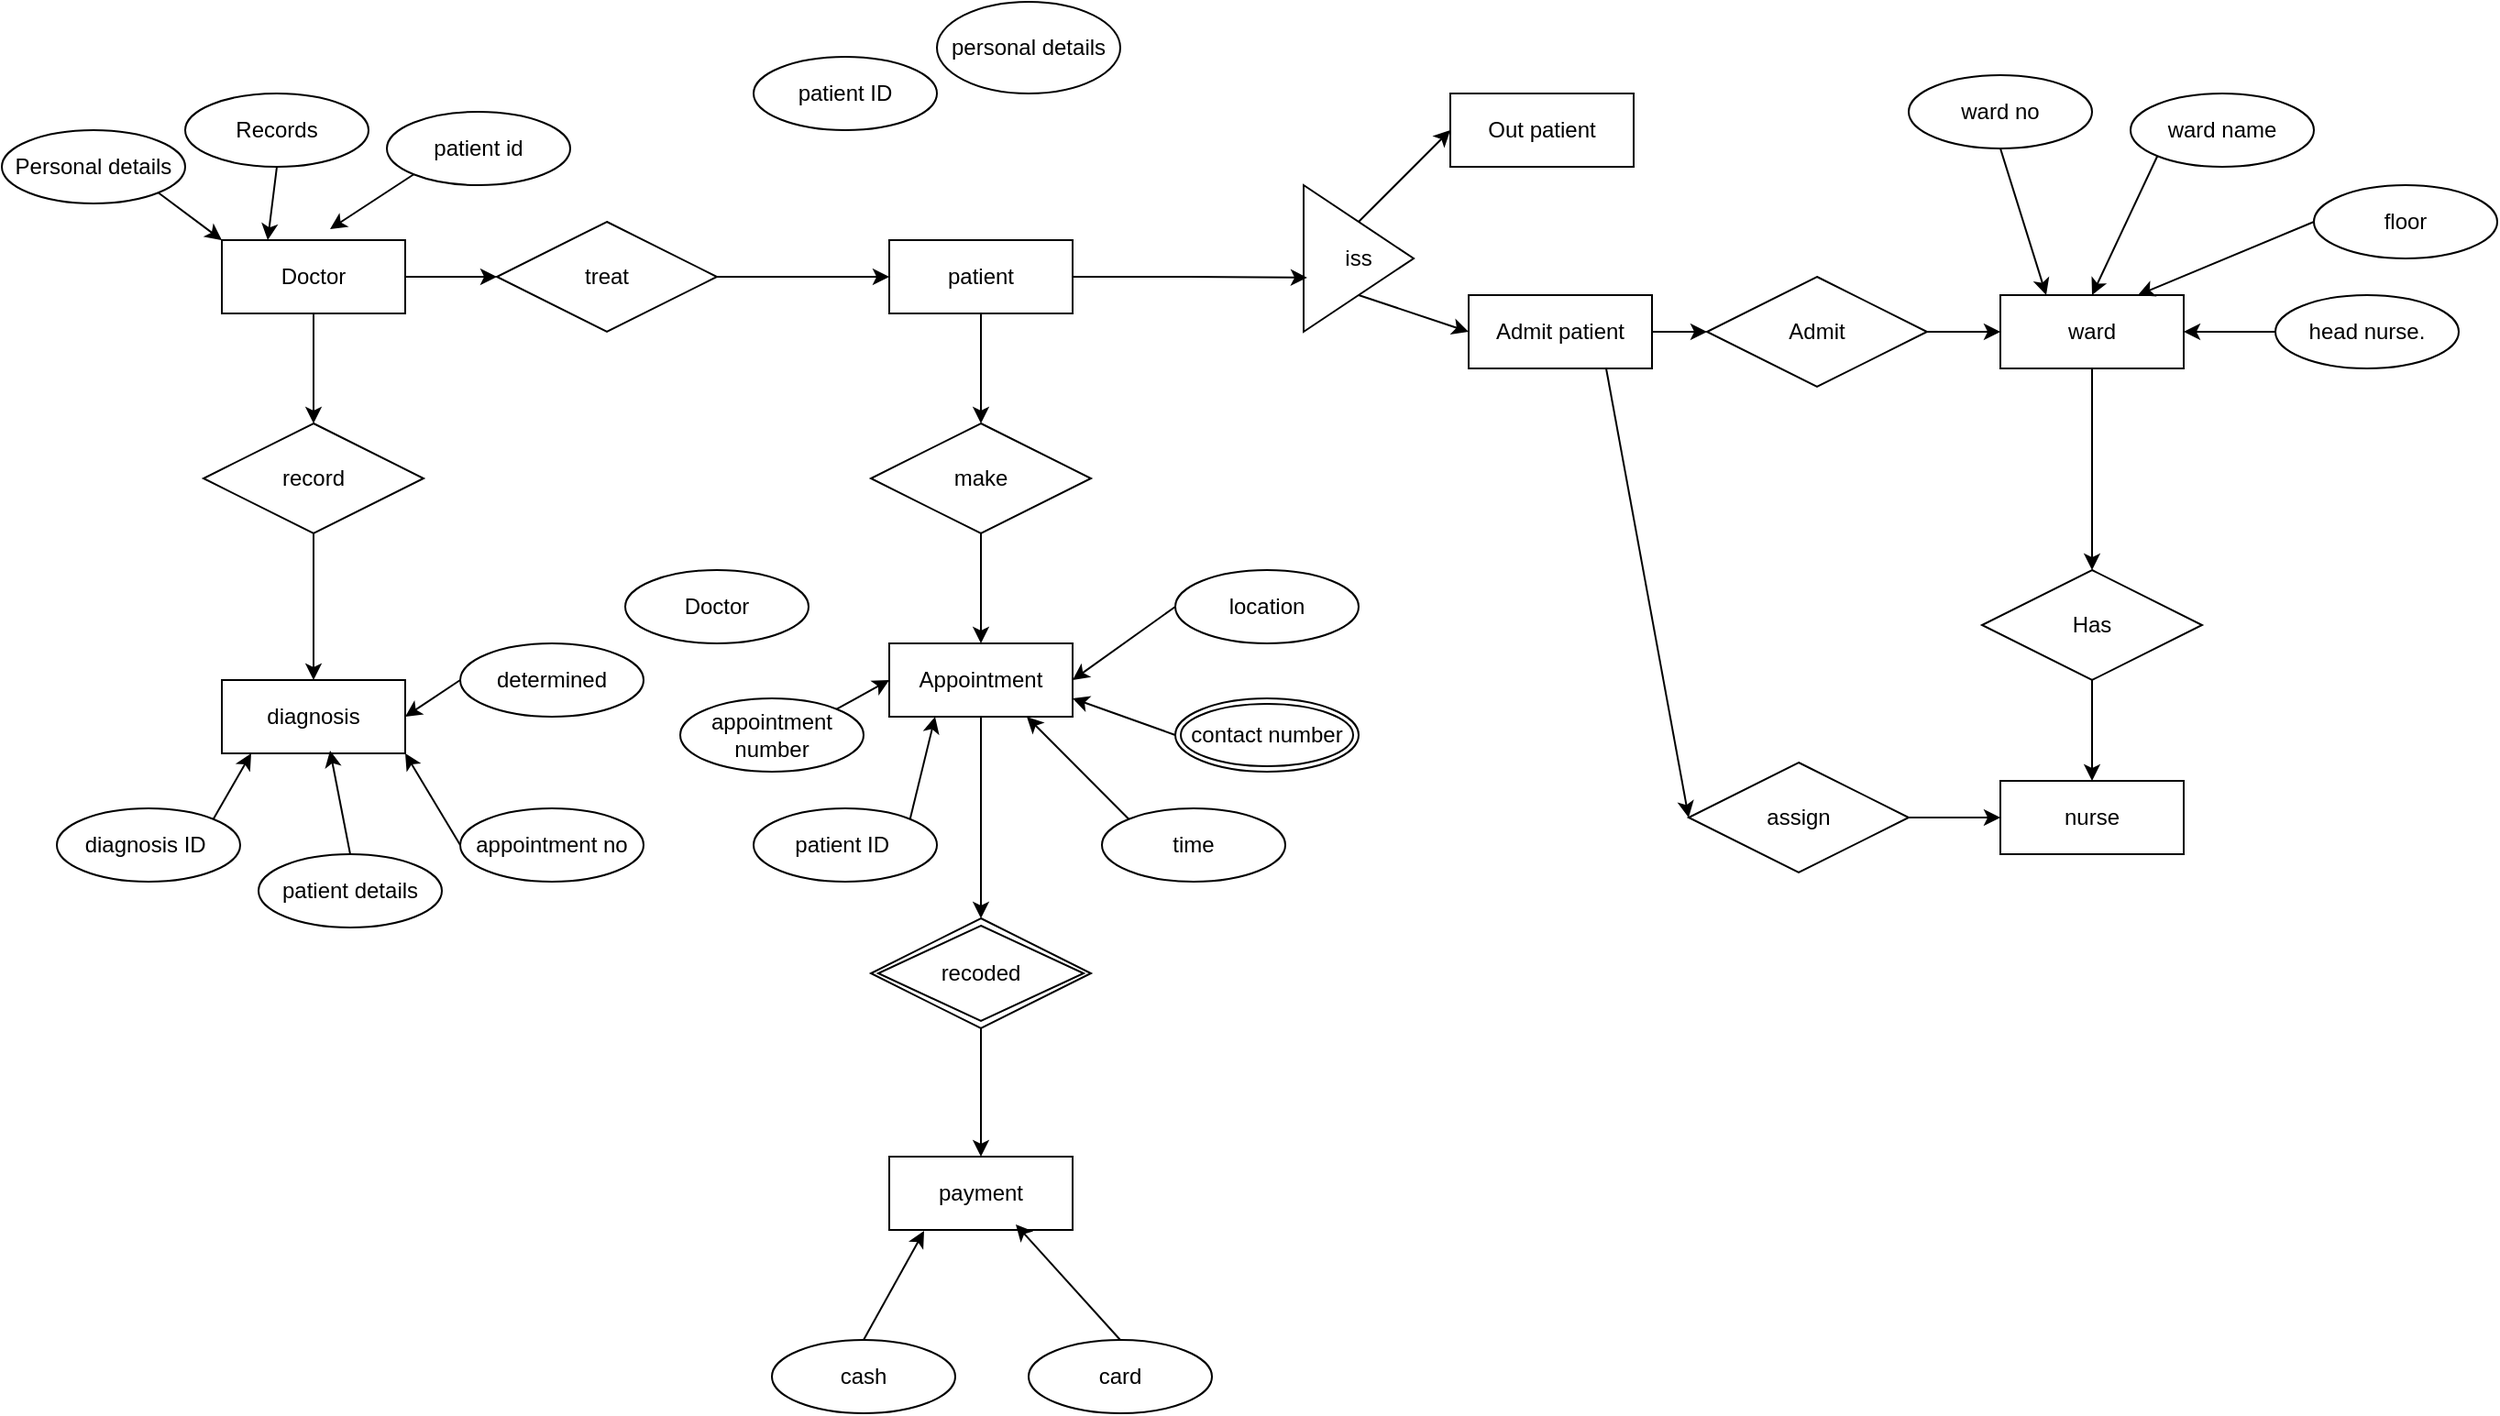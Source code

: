<mxfile version="21.5.2" type="device" pages="2">
  <diagram name="Page-1" id="FURdNrN0oUdLl79sUNwF">
    <mxGraphModel dx="1636" dy="566" grid="1" gridSize="10" guides="1" tooltips="1" connect="1" arrows="1" fold="1" page="1" pageScale="1" pageWidth="827" pageHeight="1169" math="0" shadow="0">
      <root>
        <mxCell id="0" />
        <mxCell id="1" parent="0" />
        <mxCell id="jiBfUynVm0UYuZoErs8x-9" value="" style="edgeStyle=orthogonalEdgeStyle;rounded=0;orthogonalLoop=1;jettySize=auto;html=1;" edge="1" parent="1" source="jiBfUynVm0UYuZoErs8x-1" target="jiBfUynVm0UYuZoErs8x-8">
          <mxGeometry relative="1" as="geometry" />
        </mxCell>
        <mxCell id="jiBfUynVm0UYuZoErs8x-38" value="" style="edgeStyle=orthogonalEdgeStyle;rounded=0;orthogonalLoop=1;jettySize=auto;html=1;" edge="1" parent="1" source="jiBfUynVm0UYuZoErs8x-1" target="jiBfUynVm0UYuZoErs8x-36">
          <mxGeometry relative="1" as="geometry" />
        </mxCell>
        <mxCell id="jiBfUynVm0UYuZoErs8x-1" value="Doctor" style="whiteSpace=wrap;html=1;align=center;" vertex="1" parent="1">
          <mxGeometry y="290" width="100" height="40" as="geometry" />
        </mxCell>
        <mxCell id="jiBfUynVm0UYuZoErs8x-6" style="rounded=0;orthogonalLoop=1;jettySize=auto;html=1;exitX=0.5;exitY=1;exitDx=0;exitDy=0;entryX=0.25;entryY=0;entryDx=0;entryDy=0;" edge="1" parent="1" source="jiBfUynVm0UYuZoErs8x-2" target="jiBfUynVm0UYuZoErs8x-1">
          <mxGeometry relative="1" as="geometry" />
        </mxCell>
        <mxCell id="jiBfUynVm0UYuZoErs8x-2" value="Records" style="ellipse;whiteSpace=wrap;html=1;align=center;" vertex="1" parent="1">
          <mxGeometry x="-20" y="210" width="100" height="40" as="geometry" />
        </mxCell>
        <mxCell id="jiBfUynVm0UYuZoErs8x-5" style="rounded=0;orthogonalLoop=1;jettySize=auto;html=1;exitX=1;exitY=1;exitDx=0;exitDy=0;entryX=0;entryY=0;entryDx=0;entryDy=0;" edge="1" parent="1" source="jiBfUynVm0UYuZoErs8x-3" target="jiBfUynVm0UYuZoErs8x-1">
          <mxGeometry relative="1" as="geometry" />
        </mxCell>
        <mxCell id="jiBfUynVm0UYuZoErs8x-3" value="Personal details" style="ellipse;whiteSpace=wrap;html=1;align=center;" vertex="1" parent="1">
          <mxGeometry x="-120" y="230" width="100" height="40" as="geometry" />
        </mxCell>
        <mxCell id="jiBfUynVm0UYuZoErs8x-7" style="rounded=0;orthogonalLoop=1;jettySize=auto;html=1;exitX=0;exitY=1;exitDx=0;exitDy=0;entryX=0.59;entryY=-0.15;entryDx=0;entryDy=0;entryPerimeter=0;" edge="1" parent="1" source="jiBfUynVm0UYuZoErs8x-4" target="jiBfUynVm0UYuZoErs8x-1">
          <mxGeometry relative="1" as="geometry" />
        </mxCell>
        <mxCell id="jiBfUynVm0UYuZoErs8x-4" value="patient id" style="ellipse;whiteSpace=wrap;html=1;align=center;" vertex="1" parent="1">
          <mxGeometry x="90" y="220" width="100" height="40" as="geometry" />
        </mxCell>
        <mxCell id="WfV3LxgvtC_mbMyBmT8c-12" value="" style="edgeStyle=orthogonalEdgeStyle;rounded=0;orthogonalLoop=1;jettySize=auto;html=1;" edge="1" parent="1" source="jiBfUynVm0UYuZoErs8x-8" target="WfV3LxgvtC_mbMyBmT8c-6">
          <mxGeometry relative="1" as="geometry" />
        </mxCell>
        <mxCell id="jiBfUynVm0UYuZoErs8x-8" value="treat" style="shape=rhombus;perimeter=rhombusPerimeter;whiteSpace=wrap;html=1;align=center;" vertex="1" parent="1">
          <mxGeometry x="150" y="280" width="120" height="60" as="geometry" />
        </mxCell>
        <mxCell id="jiBfUynVm0UYuZoErs8x-16" style="rounded=0;orthogonalLoop=1;jettySize=auto;html=1;exitX=0.5;exitY=0;exitDx=0;exitDy=0;entryX=0;entryY=0.5;entryDx=0;entryDy=0;" edge="1" parent="1" source="jiBfUynVm0UYuZoErs8x-11" target="jiBfUynVm0UYuZoErs8x-14">
          <mxGeometry relative="1" as="geometry" />
        </mxCell>
        <mxCell id="jiBfUynVm0UYuZoErs8x-17" style="rounded=0;orthogonalLoop=1;jettySize=auto;html=1;exitX=0.5;exitY=1;exitDx=0;exitDy=0;entryX=0;entryY=0.5;entryDx=0;entryDy=0;" edge="1" parent="1" source="jiBfUynVm0UYuZoErs8x-11" target="jiBfUynVm0UYuZoErs8x-15">
          <mxGeometry relative="1" as="geometry" />
        </mxCell>
        <mxCell id="jiBfUynVm0UYuZoErs8x-11" value="iss" style="triangle;whiteSpace=wrap;html=1;" vertex="1" parent="1">
          <mxGeometry x="590" y="260" width="60" height="80" as="geometry" />
        </mxCell>
        <mxCell id="jiBfUynVm0UYuZoErs8x-14" value="Out patient" style="whiteSpace=wrap;html=1;align=center;" vertex="1" parent="1">
          <mxGeometry x="670" y="210" width="100" height="40" as="geometry" />
        </mxCell>
        <mxCell id="jiBfUynVm0UYuZoErs8x-19" value="" style="edgeStyle=orthogonalEdgeStyle;rounded=0;orthogonalLoop=1;jettySize=auto;html=1;" edge="1" parent="1" source="jiBfUynVm0UYuZoErs8x-15" target="jiBfUynVm0UYuZoErs8x-18">
          <mxGeometry relative="1" as="geometry" />
        </mxCell>
        <mxCell id="WfV3LxgvtC_mbMyBmT8c-37" style="rounded=0;orthogonalLoop=1;jettySize=auto;html=1;exitX=0.75;exitY=1;exitDx=0;exitDy=0;entryX=0;entryY=0.5;entryDx=0;entryDy=0;" edge="1" parent="1" source="jiBfUynVm0UYuZoErs8x-15" target="WfV3LxgvtC_mbMyBmT8c-36">
          <mxGeometry relative="1" as="geometry" />
        </mxCell>
        <mxCell id="jiBfUynVm0UYuZoErs8x-15" value="Admit patient" style="whiteSpace=wrap;html=1;align=center;" vertex="1" parent="1">
          <mxGeometry x="680" y="320" width="100" height="40" as="geometry" />
        </mxCell>
        <mxCell id="jiBfUynVm0UYuZoErs8x-22" value="" style="edgeStyle=orthogonalEdgeStyle;rounded=0;orthogonalLoop=1;jettySize=auto;html=1;" edge="1" parent="1" source="jiBfUynVm0UYuZoErs8x-18" target="jiBfUynVm0UYuZoErs8x-21">
          <mxGeometry relative="1" as="geometry" />
        </mxCell>
        <mxCell id="jiBfUynVm0UYuZoErs8x-18" value="Admit" style="shape=rhombus;perimeter=rhombusPerimeter;whiteSpace=wrap;html=1;align=center;" vertex="1" parent="1">
          <mxGeometry x="810" y="310" width="120" height="60" as="geometry" />
        </mxCell>
        <mxCell id="jiBfUynVm0UYuZoErs8x-33" value="" style="edgeStyle=orthogonalEdgeStyle;rounded=0;orthogonalLoop=1;jettySize=auto;html=1;" edge="1" parent="1" source="jiBfUynVm0UYuZoErs8x-21" target="jiBfUynVm0UYuZoErs8x-32">
          <mxGeometry relative="1" as="geometry" />
        </mxCell>
        <mxCell id="jiBfUynVm0UYuZoErs8x-21" value="ward" style="whiteSpace=wrap;html=1;align=center;" vertex="1" parent="1">
          <mxGeometry x="970" y="320" width="100" height="40" as="geometry" />
        </mxCell>
        <mxCell id="WfV3LxgvtC_mbMyBmT8c-10" style="rounded=0;orthogonalLoop=1;jettySize=auto;html=1;exitX=0;exitY=0.5;exitDx=0;exitDy=0;entryX=0.75;entryY=0;entryDx=0;entryDy=0;" edge="1" parent="1" source="jiBfUynVm0UYuZoErs8x-23" target="jiBfUynVm0UYuZoErs8x-21">
          <mxGeometry relative="1" as="geometry" />
        </mxCell>
        <mxCell id="jiBfUynVm0UYuZoErs8x-23" value="floor" style="ellipse;whiteSpace=wrap;html=1;align=center;" vertex="1" parent="1">
          <mxGeometry x="1141" y="260" width="100" height="40" as="geometry" />
        </mxCell>
        <mxCell id="WfV3LxgvtC_mbMyBmT8c-9" style="rounded=0;orthogonalLoop=1;jettySize=auto;html=1;exitX=0;exitY=1;exitDx=0;exitDy=0;entryX=0.5;entryY=0;entryDx=0;entryDy=0;" edge="1" parent="1" source="jiBfUynVm0UYuZoErs8x-24" target="jiBfUynVm0UYuZoErs8x-21">
          <mxGeometry relative="1" as="geometry" />
        </mxCell>
        <mxCell id="jiBfUynVm0UYuZoErs8x-24" value="ward name" style="ellipse;whiteSpace=wrap;html=1;align=center;" vertex="1" parent="1">
          <mxGeometry x="1041" y="210" width="100" height="40" as="geometry" />
        </mxCell>
        <mxCell id="WfV3LxgvtC_mbMyBmT8c-8" style="rounded=0;orthogonalLoop=1;jettySize=auto;html=1;exitX=0.5;exitY=1;exitDx=0;exitDy=0;entryX=0.25;entryY=0;entryDx=0;entryDy=0;" edge="1" parent="1" source="jiBfUynVm0UYuZoErs8x-25" target="jiBfUynVm0UYuZoErs8x-21">
          <mxGeometry relative="1" as="geometry" />
        </mxCell>
        <mxCell id="jiBfUynVm0UYuZoErs8x-25" value="ward no" style="ellipse;whiteSpace=wrap;html=1;align=center;" vertex="1" parent="1">
          <mxGeometry x="920" y="200" width="100" height="40" as="geometry" />
        </mxCell>
        <mxCell id="WfV3LxgvtC_mbMyBmT8c-11" style="edgeStyle=orthogonalEdgeStyle;rounded=0;orthogonalLoop=1;jettySize=auto;html=1;exitX=0;exitY=0.5;exitDx=0;exitDy=0;entryX=1;entryY=0.5;entryDx=0;entryDy=0;" edge="1" parent="1" source="jiBfUynVm0UYuZoErs8x-26" target="jiBfUynVm0UYuZoErs8x-21">
          <mxGeometry relative="1" as="geometry" />
        </mxCell>
        <mxCell id="jiBfUynVm0UYuZoErs8x-26" value="head nurse." style="ellipse;whiteSpace=wrap;html=1;align=center;" vertex="1" parent="1">
          <mxGeometry x="1120" y="320" width="100" height="40" as="geometry" />
        </mxCell>
        <mxCell id="jiBfUynVm0UYuZoErs8x-35" value="" style="rounded=0;orthogonalLoop=1;jettySize=auto;html=1;" edge="1" parent="1" source="jiBfUynVm0UYuZoErs8x-32" target="jiBfUynVm0UYuZoErs8x-34">
          <mxGeometry relative="1" as="geometry" />
        </mxCell>
        <mxCell id="jiBfUynVm0UYuZoErs8x-32" value="Has" style="shape=rhombus;perimeter=rhombusPerimeter;whiteSpace=wrap;html=1;align=center;" vertex="1" parent="1">
          <mxGeometry x="960" y="470" width="120" height="60" as="geometry" />
        </mxCell>
        <mxCell id="jiBfUynVm0UYuZoErs8x-34" value="nurse" style="whiteSpace=wrap;html=1;align=center;" vertex="1" parent="1">
          <mxGeometry x="970" y="585" width="100" height="40" as="geometry" />
        </mxCell>
        <mxCell id="jiBfUynVm0UYuZoErs8x-39" value="" style="edgeStyle=orthogonalEdgeStyle;rounded=0;orthogonalLoop=1;jettySize=auto;html=1;" edge="1" parent="1" source="jiBfUynVm0UYuZoErs8x-36" target="jiBfUynVm0UYuZoErs8x-37">
          <mxGeometry relative="1" as="geometry" />
        </mxCell>
        <mxCell id="jiBfUynVm0UYuZoErs8x-36" value="record" style="shape=rhombus;perimeter=rhombusPerimeter;whiteSpace=wrap;html=1;align=center;" vertex="1" parent="1">
          <mxGeometry x="-10" y="390" width="120" height="60" as="geometry" />
        </mxCell>
        <mxCell id="jiBfUynVm0UYuZoErs8x-37" value="diagnosis" style="whiteSpace=wrap;html=1;align=center;" vertex="1" parent="1">
          <mxGeometry y="530" width="100" height="40" as="geometry" />
        </mxCell>
        <mxCell id="WfV3LxgvtC_mbMyBmT8c-1" style="rounded=0;orthogonalLoop=1;jettySize=auto;html=1;exitX=1;exitY=0;exitDx=0;exitDy=0;entryX=0.16;entryY=1;entryDx=0;entryDy=0;entryPerimeter=0;" edge="1" parent="1" source="jiBfUynVm0UYuZoErs8x-40" target="jiBfUynVm0UYuZoErs8x-37">
          <mxGeometry relative="1" as="geometry" />
        </mxCell>
        <mxCell id="jiBfUynVm0UYuZoErs8x-40" value="diagnosis ID&amp;nbsp;" style="ellipse;whiteSpace=wrap;html=1;align=center;" vertex="1" parent="1">
          <mxGeometry x="-90" y="600" width="100" height="40" as="geometry" />
        </mxCell>
        <mxCell id="WfV3LxgvtC_mbMyBmT8c-3" style="rounded=0;orthogonalLoop=1;jettySize=auto;html=1;exitX=0.5;exitY=0;exitDx=0;exitDy=0;entryX=0.59;entryY=0.963;entryDx=0;entryDy=0;entryPerimeter=0;" edge="1" parent="1" source="jiBfUynVm0UYuZoErs8x-41" target="jiBfUynVm0UYuZoErs8x-37">
          <mxGeometry relative="1" as="geometry" />
        </mxCell>
        <mxCell id="jiBfUynVm0UYuZoErs8x-41" value="patient details" style="ellipse;whiteSpace=wrap;html=1;align=center;" vertex="1" parent="1">
          <mxGeometry x="20" y="625" width="100" height="40" as="geometry" />
        </mxCell>
        <mxCell id="WfV3LxgvtC_mbMyBmT8c-4" style="rounded=0;orthogonalLoop=1;jettySize=auto;html=1;exitX=0;exitY=0.5;exitDx=0;exitDy=0;entryX=1;entryY=1;entryDx=0;entryDy=0;" edge="1" parent="1" source="jiBfUynVm0UYuZoErs8x-42" target="jiBfUynVm0UYuZoErs8x-37">
          <mxGeometry relative="1" as="geometry" />
        </mxCell>
        <mxCell id="jiBfUynVm0UYuZoErs8x-42" value="appointment no" style="ellipse;whiteSpace=wrap;html=1;align=center;" vertex="1" parent="1">
          <mxGeometry x="130" y="600" width="100" height="40" as="geometry" />
        </mxCell>
        <mxCell id="WfV3LxgvtC_mbMyBmT8c-2" style="rounded=0;orthogonalLoop=1;jettySize=auto;html=1;exitX=0;exitY=0.5;exitDx=0;exitDy=0;entryX=1;entryY=0.5;entryDx=0;entryDy=0;" edge="1" parent="1" source="jiBfUynVm0UYuZoErs8x-43" target="jiBfUynVm0UYuZoErs8x-37">
          <mxGeometry relative="1" as="geometry" />
        </mxCell>
        <mxCell id="jiBfUynVm0UYuZoErs8x-43" value="determined" style="ellipse;whiteSpace=wrap;html=1;align=center;" vertex="1" parent="1">
          <mxGeometry x="130" y="510" width="100" height="40" as="geometry" />
        </mxCell>
        <mxCell id="WfV3LxgvtC_mbMyBmT8c-13" style="edgeStyle=orthogonalEdgeStyle;rounded=0;orthogonalLoop=1;jettySize=auto;html=1;exitX=1;exitY=0.5;exitDx=0;exitDy=0;entryX=0.033;entryY=0.631;entryDx=0;entryDy=0;entryPerimeter=0;" edge="1" parent="1" source="WfV3LxgvtC_mbMyBmT8c-6" target="jiBfUynVm0UYuZoErs8x-11">
          <mxGeometry relative="1" as="geometry" />
        </mxCell>
        <mxCell id="WfV3LxgvtC_mbMyBmT8c-39" value="" style="edgeStyle=orthogonalEdgeStyle;rounded=0;orthogonalLoop=1;jettySize=auto;html=1;" edge="1" parent="1" source="WfV3LxgvtC_mbMyBmT8c-6" target="WfV3LxgvtC_mbMyBmT8c-22">
          <mxGeometry relative="1" as="geometry" />
        </mxCell>
        <mxCell id="WfV3LxgvtC_mbMyBmT8c-6" value="patient" style="whiteSpace=wrap;html=1;align=center;" vertex="1" parent="1">
          <mxGeometry x="364" y="290" width="100" height="40" as="geometry" />
        </mxCell>
        <mxCell id="WfV3LxgvtC_mbMyBmT8c-14" value="personal details" style="ellipse;whiteSpace=wrap;html=1;align=center;" vertex="1" parent="1">
          <mxGeometry x="390" y="160" width="100" height="50" as="geometry" />
        </mxCell>
        <mxCell id="WfV3LxgvtC_mbMyBmT8c-15" value="patient ID" style="ellipse;whiteSpace=wrap;html=1;align=center;" vertex="1" parent="1">
          <mxGeometry x="290" y="190" width="100" height="40" as="geometry" />
        </mxCell>
        <mxCell id="WfV3LxgvtC_mbMyBmT8c-40" value="" style="edgeStyle=orthogonalEdgeStyle;rounded=0;orthogonalLoop=1;jettySize=auto;html=1;" edge="1" parent="1" source="WfV3LxgvtC_mbMyBmT8c-22" target="WfV3LxgvtC_mbMyBmT8c-23">
          <mxGeometry relative="1" as="geometry" />
        </mxCell>
        <mxCell id="WfV3LxgvtC_mbMyBmT8c-22" value="make" style="shape=rhombus;perimeter=rhombusPerimeter;whiteSpace=wrap;html=1;align=center;" vertex="1" parent="1">
          <mxGeometry x="354" y="390" width="120" height="60" as="geometry" />
        </mxCell>
        <mxCell id="WfV3LxgvtC_mbMyBmT8c-41" value="" style="edgeStyle=orthogonalEdgeStyle;rounded=0;orthogonalLoop=1;jettySize=auto;html=1;" edge="1" parent="1" source="WfV3LxgvtC_mbMyBmT8c-23" target="WfV3LxgvtC_mbMyBmT8c-32">
          <mxGeometry relative="1" as="geometry" />
        </mxCell>
        <mxCell id="WfV3LxgvtC_mbMyBmT8c-23" value="Appointment" style="whiteSpace=wrap;html=1;align=center;" vertex="1" parent="1">
          <mxGeometry x="364" y="510" width="100" height="40" as="geometry" />
        </mxCell>
        <mxCell id="WfV3LxgvtC_mbMyBmT8c-24" value="Doctor" style="ellipse;whiteSpace=wrap;html=1;align=center;" vertex="1" parent="1">
          <mxGeometry x="220" y="470" width="100" height="40" as="geometry" />
        </mxCell>
        <mxCell id="WfV3LxgvtC_mbMyBmT8c-30" style="rounded=0;orthogonalLoop=1;jettySize=auto;html=1;exitX=1;exitY=0;exitDx=0;exitDy=0;entryX=0;entryY=0.5;entryDx=0;entryDy=0;" edge="1" parent="1" source="WfV3LxgvtC_mbMyBmT8c-25" target="WfV3LxgvtC_mbMyBmT8c-23">
          <mxGeometry relative="1" as="geometry" />
        </mxCell>
        <mxCell id="WfV3LxgvtC_mbMyBmT8c-25" value="appointment number" style="ellipse;whiteSpace=wrap;html=1;align=center;" vertex="1" parent="1">
          <mxGeometry x="250" y="540" width="100" height="40" as="geometry" />
        </mxCell>
        <mxCell id="WfV3LxgvtC_mbMyBmT8c-43" style="rounded=0;orthogonalLoop=1;jettySize=auto;html=1;exitX=1;exitY=0;exitDx=0;exitDy=0;entryX=0.25;entryY=1;entryDx=0;entryDy=0;" edge="1" parent="1" source="WfV3LxgvtC_mbMyBmT8c-26" target="WfV3LxgvtC_mbMyBmT8c-23">
          <mxGeometry relative="1" as="geometry" />
        </mxCell>
        <mxCell id="WfV3LxgvtC_mbMyBmT8c-26" value="patient ID&amp;nbsp;" style="ellipse;whiteSpace=wrap;html=1;align=center;" vertex="1" parent="1">
          <mxGeometry x="290" y="600" width="100" height="40" as="geometry" />
        </mxCell>
        <mxCell id="WfV3LxgvtC_mbMyBmT8c-46" style="rounded=0;orthogonalLoop=1;jettySize=auto;html=1;exitX=0;exitY=0.5;exitDx=0;exitDy=0;entryX=1;entryY=0.5;entryDx=0;entryDy=0;" edge="1" parent="1" source="WfV3LxgvtC_mbMyBmT8c-27" target="WfV3LxgvtC_mbMyBmT8c-23">
          <mxGeometry relative="1" as="geometry" />
        </mxCell>
        <mxCell id="WfV3LxgvtC_mbMyBmT8c-27" value="location" style="ellipse;whiteSpace=wrap;html=1;align=center;" vertex="1" parent="1">
          <mxGeometry x="520" y="470" width="100" height="40" as="geometry" />
        </mxCell>
        <mxCell id="WfV3LxgvtC_mbMyBmT8c-45" style="rounded=0;orthogonalLoop=1;jettySize=auto;html=1;exitX=0;exitY=0.5;exitDx=0;exitDy=0;entryX=1;entryY=0.75;entryDx=0;entryDy=0;" edge="1" parent="1" source="WfV3LxgvtC_mbMyBmT8c-28" target="WfV3LxgvtC_mbMyBmT8c-23">
          <mxGeometry relative="1" as="geometry" />
        </mxCell>
        <mxCell id="WfV3LxgvtC_mbMyBmT8c-28" value="contact number" style="ellipse;shape=doubleEllipse;margin=3;whiteSpace=wrap;html=1;align=center;" vertex="1" parent="1">
          <mxGeometry x="520" y="540" width="100" height="40" as="geometry" />
        </mxCell>
        <mxCell id="WfV3LxgvtC_mbMyBmT8c-44" style="rounded=0;orthogonalLoop=1;jettySize=auto;html=1;exitX=0;exitY=0;exitDx=0;exitDy=0;entryX=0.75;entryY=1;entryDx=0;entryDy=0;" edge="1" parent="1" source="WfV3LxgvtC_mbMyBmT8c-29" target="WfV3LxgvtC_mbMyBmT8c-23">
          <mxGeometry relative="1" as="geometry" />
        </mxCell>
        <mxCell id="WfV3LxgvtC_mbMyBmT8c-29" value="time" style="ellipse;whiteSpace=wrap;html=1;align=center;" vertex="1" parent="1">
          <mxGeometry x="480" y="600" width="100" height="40" as="geometry" />
        </mxCell>
        <mxCell id="WfV3LxgvtC_mbMyBmT8c-42" value="" style="edgeStyle=orthogonalEdgeStyle;rounded=0;orthogonalLoop=1;jettySize=auto;html=1;" edge="1" parent="1" source="WfV3LxgvtC_mbMyBmT8c-32" target="WfV3LxgvtC_mbMyBmT8c-33">
          <mxGeometry relative="1" as="geometry" />
        </mxCell>
        <mxCell id="WfV3LxgvtC_mbMyBmT8c-32" value="recoded" style="shape=rhombus;double=1;perimeter=rhombusPerimeter;whiteSpace=wrap;html=1;align=center;" vertex="1" parent="1">
          <mxGeometry x="354" y="660" width="120" height="60" as="geometry" />
        </mxCell>
        <mxCell id="WfV3LxgvtC_mbMyBmT8c-33" value="payment" style="whiteSpace=wrap;html=1;align=center;" vertex="1" parent="1">
          <mxGeometry x="364" y="790" width="100" height="40" as="geometry" />
        </mxCell>
        <mxCell id="WfV3LxgvtC_mbMyBmT8c-51" style="rounded=0;orthogonalLoop=1;jettySize=auto;html=1;exitX=0.5;exitY=0;exitDx=0;exitDy=0;entryX=0.69;entryY=0.925;entryDx=0;entryDy=0;entryPerimeter=0;" edge="1" parent="1" source="WfV3LxgvtC_mbMyBmT8c-34" target="WfV3LxgvtC_mbMyBmT8c-33">
          <mxGeometry relative="1" as="geometry" />
        </mxCell>
        <mxCell id="WfV3LxgvtC_mbMyBmT8c-34" value="card" style="ellipse;whiteSpace=wrap;html=1;align=center;" vertex="1" parent="1">
          <mxGeometry x="440" y="890" width="100" height="40" as="geometry" />
        </mxCell>
        <mxCell id="WfV3LxgvtC_mbMyBmT8c-50" style="rounded=0;orthogonalLoop=1;jettySize=auto;html=1;exitX=0.5;exitY=0;exitDx=0;exitDy=0;entryX=0.19;entryY=1.013;entryDx=0;entryDy=0;entryPerimeter=0;" edge="1" parent="1" source="WfV3LxgvtC_mbMyBmT8c-35" target="WfV3LxgvtC_mbMyBmT8c-33">
          <mxGeometry relative="1" as="geometry" />
        </mxCell>
        <mxCell id="WfV3LxgvtC_mbMyBmT8c-35" value="cash" style="ellipse;whiteSpace=wrap;html=1;align=center;" vertex="1" parent="1">
          <mxGeometry x="300" y="890" width="100" height="40" as="geometry" />
        </mxCell>
        <mxCell id="WfV3LxgvtC_mbMyBmT8c-38" value="" style="edgeStyle=orthogonalEdgeStyle;rounded=0;orthogonalLoop=1;jettySize=auto;html=1;" edge="1" parent="1" source="WfV3LxgvtC_mbMyBmT8c-36" target="jiBfUynVm0UYuZoErs8x-34">
          <mxGeometry relative="1" as="geometry" />
        </mxCell>
        <mxCell id="WfV3LxgvtC_mbMyBmT8c-36" value="assign" style="shape=rhombus;perimeter=rhombusPerimeter;whiteSpace=wrap;html=1;align=center;" vertex="1" parent="1">
          <mxGeometry x="800" y="575" width="120" height="60" as="geometry" />
        </mxCell>
      </root>
    </mxGraphModel>
  </diagram>
  <diagram id="i-8mVQ4rvGBbkiCBmYv7" name="Page-2">
    <mxGraphModel dx="809" dy="566" grid="1" gridSize="10" guides="1" tooltips="1" connect="1" arrows="1" fold="1" page="1" pageScale="1" pageWidth="827" pageHeight="1169" math="0" shadow="0">
      <root>
        <mxCell id="0" />
        <mxCell id="1" parent="0" />
      </root>
    </mxGraphModel>
  </diagram>
</mxfile>
